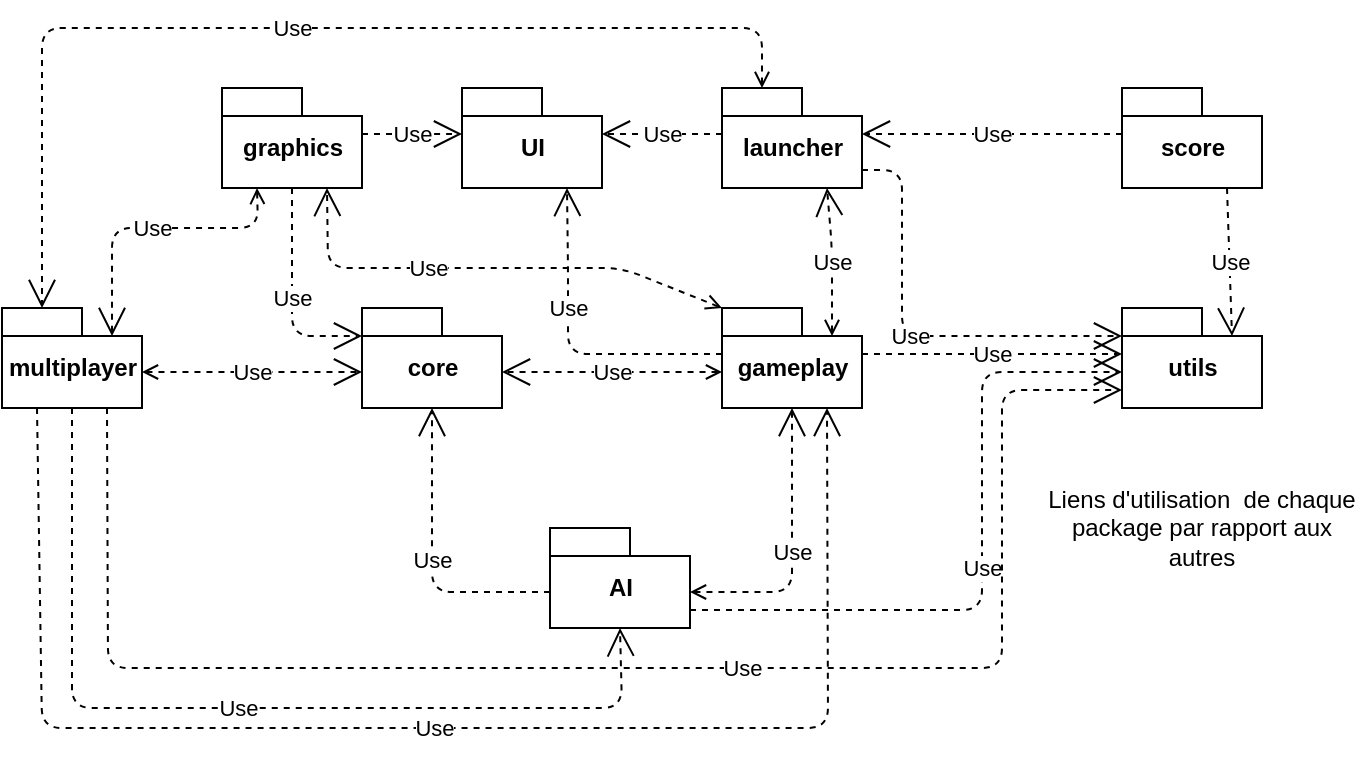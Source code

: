 <mxfile version="13.0.3" type="device"><diagram id="BmizeOEPLEQ85snzVGt_" name="Page-1"><mxGraphModel dx="981" dy="1736" grid="1" gridSize="10" guides="1" tooltips="1" connect="1" arrows="1" fold="1" page="1" pageScale="1" pageWidth="827" pageHeight="1169" math="0" shadow="0"><root><mxCell id="0"/><mxCell id="1" parent="0"/><mxCell id="zW06ClKRGN4EkLsGYzG_-1" value="UI&lt;br&gt;" style="shape=folder;fontStyle=1;spacingTop=10;tabWidth=40;tabHeight=14;tabPosition=left;html=1;" vertex="1" parent="1"><mxGeometry x="370" y="-30" width="70" height="50" as="geometry"/></mxCell><mxCell id="zW06ClKRGN4EkLsGYzG_-2" value="core" style="shape=folder;fontStyle=1;spacingTop=10;tabWidth=40;tabHeight=14;tabPosition=left;html=1;" vertex="1" parent="1"><mxGeometry x="320" y="80" width="70" height="50" as="geometry"/></mxCell><mxCell id="zW06ClKRGN4EkLsGYzG_-3" value="graphics" style="shape=folder;fontStyle=1;spacingTop=10;tabWidth=40;tabHeight=14;tabPosition=left;html=1;" vertex="1" parent="1"><mxGeometry x="250" y="-30" width="70" height="50" as="geometry"/></mxCell><mxCell id="zW06ClKRGN4EkLsGYzG_-4" value="launcher" style="shape=folder;fontStyle=1;spacingTop=10;tabWidth=40;tabHeight=14;tabPosition=left;html=1;" vertex="1" parent="1"><mxGeometry x="500" y="-30" width="70" height="50" as="geometry"/></mxCell><mxCell id="zW06ClKRGN4EkLsGYzG_-5" value="multiplayer" style="shape=folder;fontStyle=1;spacingTop=10;tabWidth=40;tabHeight=14;tabPosition=left;html=1;" vertex="1" parent="1"><mxGeometry x="140" y="80" width="70" height="50" as="geometry"/></mxCell><mxCell id="zW06ClKRGN4EkLsGYzG_-6" value="score" style="shape=folder;fontStyle=1;spacingTop=10;tabWidth=40;tabHeight=14;tabPosition=left;html=1;" vertex="1" parent="1"><mxGeometry x="700" y="-30" width="70" height="50" as="geometry"/></mxCell><mxCell id="zW06ClKRGN4EkLsGYzG_-7" value="gameplay" style="shape=folder;fontStyle=1;spacingTop=10;tabWidth=40;tabHeight=14;tabPosition=left;html=1;" vertex="1" parent="1"><mxGeometry x="500" y="80" width="70" height="50" as="geometry"/></mxCell><mxCell id="zW06ClKRGN4EkLsGYzG_-8" value="utils&lt;br&gt;" style="shape=folder;fontStyle=1;spacingTop=10;tabWidth=40;tabHeight=14;tabPosition=left;html=1;" vertex="1" parent="1"><mxGeometry x="700" y="80" width="70" height="50" as="geometry"/></mxCell><mxCell id="zW06ClKRGN4EkLsGYzG_-10" value="AI" style="shape=folder;fontStyle=1;spacingTop=10;tabWidth=40;tabHeight=14;tabPosition=left;html=1;" vertex="1" parent="1"><mxGeometry x="414" y="190" width="70" height="50" as="geometry"/></mxCell><mxCell id="zW06ClKRGN4EkLsGYzG_-11" value="Use" style="endArrow=open;endSize=12;dashed=1;html=1;exitX=0;exitY=0;exitDx=0;exitDy=32;exitPerimeter=0;entryX=0;entryY=0;entryDx=70;entryDy=32;entryPerimeter=0;startArrow=open;startFill=0;" edge="1" parent="1" source="zW06ClKRGN4EkLsGYzG_-7" target="zW06ClKRGN4EkLsGYzG_-2"><mxGeometry width="160" relative="1" as="geometry"><mxPoint x="200" y="240" as="sourcePoint"/><mxPoint x="360" y="240" as="targetPoint"/><Array as="points"><mxPoint x="469" y="112"/></Array></mxGeometry></mxCell><mxCell id="zW06ClKRGN4EkLsGYzG_-12" value="Use" style="endArrow=open;endSize=12;dashed=1;html=1;exitX=0;exitY=0;exitDx=70;exitDy=32;exitPerimeter=0;entryX=0;entryY=0;entryDx=0;entryDy=32;entryPerimeter=0;startArrow=open;startFill=0;" edge="1" parent="1" source="zW06ClKRGN4EkLsGYzG_-5" target="zW06ClKRGN4EkLsGYzG_-2"><mxGeometry width="160" relative="1" as="geometry"><mxPoint x="199.98" y="75" as="sourcePoint"/><mxPoint x="121" y="135" as="targetPoint"/><Array as="points"><mxPoint x="235" y="112"/></Array></mxGeometry></mxCell><mxCell id="zW06ClKRGN4EkLsGYzG_-14" value="Use" style="endArrow=open;endSize=12;dashed=1;html=1;entryX=0.5;entryY=1;entryDx=0;entryDy=0;entryPerimeter=0;exitX=0;exitY=0;exitDx=0;exitDy=32;exitPerimeter=0;" edge="1" parent="1" source="zW06ClKRGN4EkLsGYzG_-10" target="zW06ClKRGN4EkLsGYzG_-2"><mxGeometry width="160" relative="1" as="geometry"><mxPoint x="220" y="440" as="sourcePoint"/><mxPoint x="380" y="440" as="targetPoint"/><Array as="points"><mxPoint x="355" y="222"/></Array></mxGeometry></mxCell><mxCell id="zW06ClKRGN4EkLsGYzG_-15" value="Use" style="endArrow=open;endSize=12;dashed=1;html=1;entryX=0.5;entryY=1;entryDx=0;entryDy=0;entryPerimeter=0;exitX=0;exitY=0;exitDx=70;exitDy=32;exitPerimeter=0;startArrow=open;startFill=0;" edge="1" parent="1" source="zW06ClKRGN4EkLsGYzG_-10" target="zW06ClKRGN4EkLsGYzG_-7"><mxGeometry width="160" relative="1" as="geometry"><mxPoint x="450" y="312" as="sourcePoint"/><mxPoint x="365" y="140" as="targetPoint"/><Array as="points"><mxPoint x="535" y="222"/></Array></mxGeometry></mxCell><mxCell id="zW06ClKRGN4EkLsGYzG_-16" value="Use" style="endArrow=open;endSize=12;dashed=1;html=1;entryX=0;entryY=0;entryDx=0;entryDy=32;entryPerimeter=0;exitX=0;exitY=0;exitDx=70;exitDy=41;exitPerimeter=0;" edge="1" parent="1" source="zW06ClKRGN4EkLsGYzG_-10" target="zW06ClKRGN4EkLsGYzG_-8"><mxGeometry width="160" relative="1" as="geometry"><mxPoint x="500" y="312.0" as="sourcePoint"/><mxPoint x="545" y="140" as="targetPoint"/><Array as="points"><mxPoint x="630" y="231"/><mxPoint x="630" y="112"/></Array></mxGeometry></mxCell><mxCell id="zW06ClKRGN4EkLsGYzG_-17" value="Use" style="endArrow=open;endSize=12;dashed=1;html=1;entryX=0;entryY=0;entryDx=0;entryDy=23;entryPerimeter=0;exitX=0;exitY=0;exitDx=70;exitDy=23;exitPerimeter=0;" edge="1" parent="1" source="zW06ClKRGN4EkLsGYzG_-7" target="zW06ClKRGN4EkLsGYzG_-8"><mxGeometry width="160" relative="1" as="geometry"><mxPoint x="500" y="321.0" as="sourcePoint"/><mxPoint x="710" y="122" as="targetPoint"/><Array as="points"><mxPoint x="610" y="103"/><mxPoint x="640" y="103"/></Array></mxGeometry></mxCell><mxCell id="zW06ClKRGN4EkLsGYzG_-18" value="Use" style="endArrow=open;endSize=12;dashed=1;html=1;entryX=0.75;entryY=1;entryDx=0;entryDy=0;entryPerimeter=0;exitX=0;exitY=0;exitDx=55;exitDy=14;exitPerimeter=0;startArrow=open;startFill=0;" edge="1" parent="1" source="zW06ClKRGN4EkLsGYzG_-7" target="zW06ClKRGN4EkLsGYzG_-4"><mxGeometry width="160" relative="1" as="geometry"><mxPoint x="424" y="232" as="sourcePoint"/><mxPoint x="365" y="140.0" as="targetPoint"/><Array as="points"><mxPoint x="555" y="50"/></Array></mxGeometry></mxCell><mxCell id="zW06ClKRGN4EkLsGYzG_-19" value="Use" style="endArrow=open;endSize=12;dashed=1;html=1;entryX=0.75;entryY=1;entryDx=0;entryDy=0;entryPerimeter=0;exitX=0;exitY=0;exitDx=0;exitDy=23;exitPerimeter=0;" edge="1" parent="1" source="zW06ClKRGN4EkLsGYzG_-7" target="zW06ClKRGN4EkLsGYzG_-1"><mxGeometry x="0.25" width="160" relative="1" as="geometry"><mxPoint x="486.5" y="80" as="sourcePoint"/><mxPoint x="484" y="6" as="targetPoint"/><Array as="points"><mxPoint x="423" y="103"/><mxPoint x="423" y="60"/></Array><mxPoint as="offset"/></mxGeometry></mxCell><mxCell id="zW06ClKRGN4EkLsGYzG_-20" value="Use" style="endArrow=open;endSize=12;dashed=1;html=1;entryX=0.75;entryY=1;entryDx=0;entryDy=0;entryPerimeter=0;exitX=0;exitY=0;exitDx=0;exitDy=0;exitPerimeter=0;startArrow=open;startFill=0;" edge="1" parent="1" source="zW06ClKRGN4EkLsGYzG_-7" target="zW06ClKRGN4EkLsGYzG_-3"><mxGeometry x="0.25" width="160" relative="1" as="geometry"><mxPoint x="510" y="113.0" as="sourcePoint"/><mxPoint x="432.5" y="30" as="targetPoint"/><Array as="points"><mxPoint x="450" y="60"/><mxPoint x="303" y="60"/></Array><mxPoint as="offset"/></mxGeometry></mxCell><mxCell id="zW06ClKRGN4EkLsGYzG_-21" value="Use" style="endArrow=open;endSize=12;dashed=1;html=1;exitX=0.25;exitY=1;exitDx=0;exitDy=0;exitPerimeter=0;entryX=0;entryY=0;entryDx=55;entryDy=14;entryPerimeter=0;startArrow=open;startFill=0;" edge="1" parent="1" source="zW06ClKRGN4EkLsGYzG_-3" target="zW06ClKRGN4EkLsGYzG_-5"><mxGeometry width="160" relative="1" as="geometry"><mxPoint x="230" y="270" as="sourcePoint"/><mxPoint x="390" y="270" as="targetPoint"/><Array as="points"><mxPoint x="268" y="40"/><mxPoint x="195" y="40"/></Array></mxGeometry></mxCell><mxCell id="zW06ClKRGN4EkLsGYzG_-22" value="Use" style="endArrow=open;endSize=12;dashed=1;html=1;exitX=0;exitY=0;exitDx=70;exitDy=23;exitPerimeter=0;entryX=0;entryY=0;entryDx=0;entryDy=23;entryPerimeter=0;" edge="1" parent="1" source="zW06ClKRGN4EkLsGYzG_-3" target="zW06ClKRGN4EkLsGYzG_-1"><mxGeometry width="160" relative="1" as="geometry"><mxPoint x="277.5" y="30" as="sourcePoint"/><mxPoint x="205" y="104" as="targetPoint"/><Array as="points"><mxPoint x="340" y="-7"/><mxPoint x="360" y="-7"/></Array></mxGeometry></mxCell><mxCell id="zW06ClKRGN4EkLsGYzG_-23" value="Use" style="endArrow=open;endSize=12;dashed=1;html=1;exitX=0.5;exitY=1;exitDx=0;exitDy=0;exitPerimeter=0;entryX=0;entryY=0;entryDx=0;entryDy=14;entryPerimeter=0;" edge="1" parent="1" source="zW06ClKRGN4EkLsGYzG_-3" target="zW06ClKRGN4EkLsGYzG_-2"><mxGeometry width="160" relative="1" as="geometry"><mxPoint x="277.5" y="30" as="sourcePoint"/><mxPoint x="205" y="104" as="targetPoint"/><Array as="points"><mxPoint x="285" y="94"/></Array></mxGeometry></mxCell><mxCell id="zW06ClKRGN4EkLsGYzG_-25" value="Use" style="endArrow=open;endSize=12;dashed=1;html=1;exitX=0;exitY=0;exitDx=0;exitDy=23;exitPerimeter=0;entryX=0;entryY=0;entryDx=70;entryDy=23;entryPerimeter=0;" edge="1" parent="1" source="zW06ClKRGN4EkLsGYzG_-4" target="zW06ClKRGN4EkLsGYzG_-1"><mxGeometry width="160" relative="1" as="geometry"><mxPoint x="210" y="300" as="sourcePoint"/><mxPoint x="370" y="300" as="targetPoint"/></mxGeometry></mxCell><mxCell id="zW06ClKRGN4EkLsGYzG_-26" value="Use" style="endArrow=open;endSize=12;dashed=1;html=1;exitX=0;exitY=0;exitDx=70;exitDy=41;exitPerimeter=0;entryX=0;entryY=0;entryDx=0;entryDy=14;entryPerimeter=0;" edge="1" parent="1" source="zW06ClKRGN4EkLsGYzG_-4" target="zW06ClKRGN4EkLsGYzG_-8"><mxGeometry width="160" relative="1" as="geometry"><mxPoint x="510" y="3.0" as="sourcePoint"/><mxPoint x="450" y="3.0" as="targetPoint"/><Array as="points"><mxPoint x="590" y="11"/><mxPoint x="590" y="94"/></Array></mxGeometry></mxCell><mxCell id="zW06ClKRGN4EkLsGYzG_-27" value="Use" style="endArrow=open;endSize=12;dashed=1;html=1;exitX=0;exitY=0;exitDx=20;exitDy=0;exitPerimeter=0;entryX=0;entryY=0;entryDx=20;entryDy=0;entryPerimeter=0;startArrow=open;startFill=0;" edge="1" parent="1" source="zW06ClKRGN4EkLsGYzG_-4" target="zW06ClKRGN4EkLsGYzG_-5"><mxGeometry width="160" relative="1" as="geometry"><mxPoint x="510" y="3.0" as="sourcePoint"/><mxPoint x="450" y="3.0" as="targetPoint"/><Array as="points"><mxPoint x="520" y="-60"/><mxPoint x="160" y="-60"/></Array></mxGeometry></mxCell><mxCell id="zW06ClKRGN4EkLsGYzG_-28" value="Use" style="endArrow=open;endSize=12;dashed=1;html=1;exitX=0.75;exitY=1;exitDx=0;exitDy=0;exitPerimeter=0;entryX=0;entryY=0;entryDx=0;entryDy=41;entryPerimeter=0;" edge="1" parent="1" source="zW06ClKRGN4EkLsGYzG_-5" target="zW06ClKRGN4EkLsGYzG_-8"><mxGeometry x="0.152" width="160" relative="1" as="geometry"><mxPoint x="494" y="241.0" as="sourcePoint"/><mxPoint x="690" y="160" as="targetPoint"/><Array as="points"><mxPoint x="193" y="260"/><mxPoint x="640" y="260"/><mxPoint x="640" y="121"/></Array><mxPoint as="offset"/></mxGeometry></mxCell><mxCell id="zW06ClKRGN4EkLsGYzG_-29" value="Use" style="endArrow=open;endSize=12;dashed=1;html=1;exitX=0.5;exitY=1;exitDx=0;exitDy=0;exitPerimeter=0;entryX=0.5;entryY=1;entryDx=0;entryDy=0;entryPerimeter=0;" edge="1" parent="1" source="zW06ClKRGN4EkLsGYzG_-5" target="zW06ClKRGN4EkLsGYzG_-10"><mxGeometry width="160" relative="1" as="geometry"><mxPoint x="202.5" y="140" as="sourcePoint"/><mxPoint x="710" y="131.0" as="targetPoint"/><Array as="points"><mxPoint x="175" y="280"/><mxPoint x="450" y="280"/></Array></mxGeometry></mxCell><mxCell id="zW06ClKRGN4EkLsGYzG_-30" value="Use" style="endArrow=open;endSize=12;dashed=1;html=1;exitX=0.25;exitY=1;exitDx=0;exitDy=0;exitPerimeter=0;entryX=0.75;entryY=1;entryDx=0;entryDy=0;entryPerimeter=0;" edge="1" parent="1" source="zW06ClKRGN4EkLsGYzG_-5" target="zW06ClKRGN4EkLsGYzG_-7"><mxGeometry width="160" relative="1" as="geometry"><mxPoint x="160" y="170" as="sourcePoint"/><mxPoint x="434" y="280" as="targetPoint"/><Array as="points"><mxPoint x="160" y="290"/><mxPoint x="553" y="290"/></Array></mxGeometry></mxCell><mxCell id="zW06ClKRGN4EkLsGYzG_-31" value="Use" style="endArrow=open;endSize=12;dashed=1;html=1;exitX=0;exitY=0;exitDx=0;exitDy=23;exitPerimeter=0;entryX=0;entryY=0;entryDx=70;entryDy=23;entryPerimeter=0;" edge="1" parent="1" source="zW06ClKRGN4EkLsGYzG_-6" target="zW06ClKRGN4EkLsGYzG_-4"><mxGeometry width="160" relative="1" as="geometry"><mxPoint x="510" y="3.0" as="sourcePoint"/><mxPoint x="450" y="3.0" as="targetPoint"/></mxGeometry></mxCell><mxCell id="zW06ClKRGN4EkLsGYzG_-32" value="Use" style="endArrow=open;endSize=12;dashed=1;html=1;exitX=0.75;exitY=1;exitDx=0;exitDy=0;exitPerimeter=0;entryX=0;entryY=0;entryDx=55;entryDy=14;entryPerimeter=0;" edge="1" parent="1" source="zW06ClKRGN4EkLsGYzG_-6" target="zW06ClKRGN4EkLsGYzG_-8"><mxGeometry width="160" relative="1" as="geometry"><mxPoint x="710" y="3.0" as="sourcePoint"/><mxPoint x="580" y="3.0" as="targetPoint"/></mxGeometry></mxCell><mxCell id="zW06ClKRGN4EkLsGYzG_-33" value="Liens d'utilisation&amp;nbsp; de chaque package par rapport aux autres" style="text;html=1;strokeColor=none;fillColor=none;align=center;verticalAlign=middle;whiteSpace=wrap;rounded=0;" vertex="1" parent="1"><mxGeometry x="660" y="160" width="160" height="60" as="geometry"/></mxCell></root></mxGraphModel></diagram></mxfile>